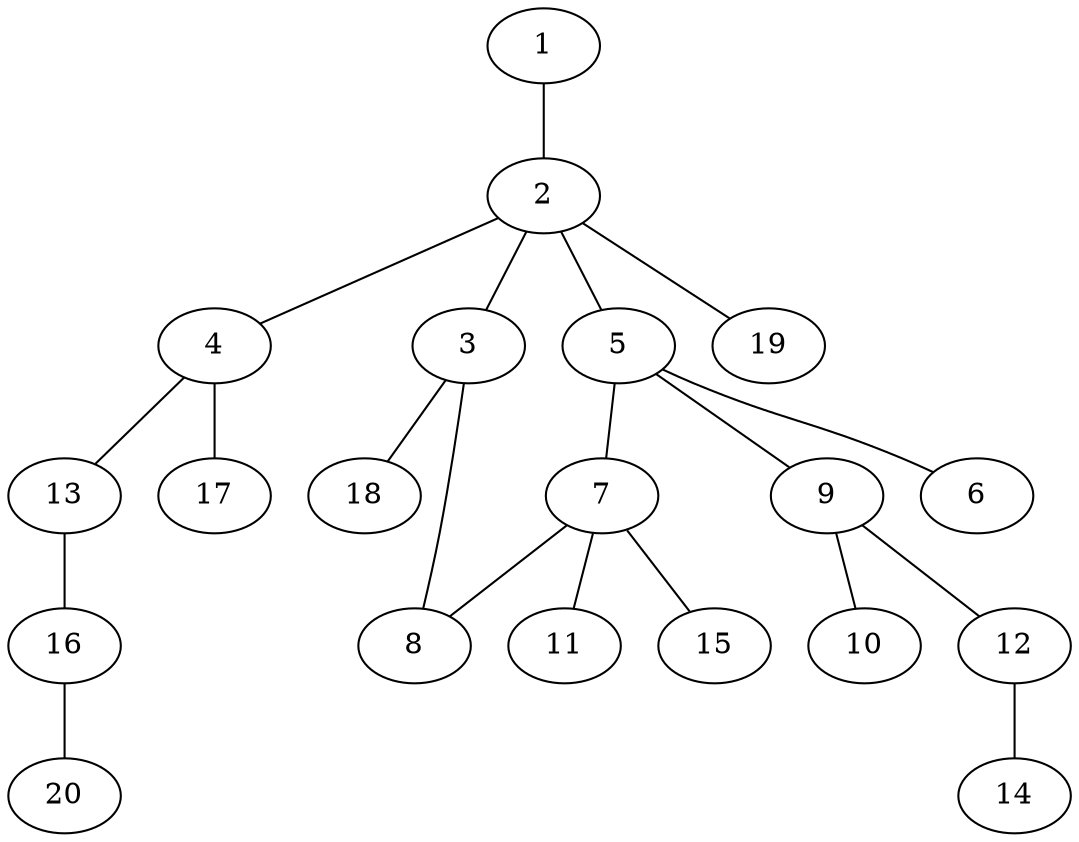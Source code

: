 graph graphname {1--2
2--3
2--4
2--5
2--19
3--8
3--18
4--13
4--17
5--6
5--7
5--9
7--8
7--11
7--15
9--10
9--12
12--14
13--16
16--20
}